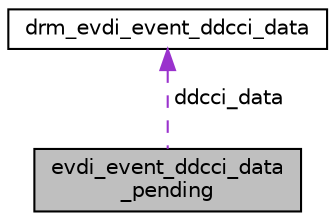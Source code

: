 digraph "evdi_event_ddcci_data_pending"
{
 // LATEX_PDF_SIZE
  edge [fontname="Helvetica",fontsize="10",labelfontname="Helvetica",labelfontsize="10"];
  node [fontname="Helvetica",fontsize="10",shape=record];
  Node1 [label="evdi_event_ddcci_data\l_pending",height=0.2,width=0.4,color="black", fillcolor="grey75", style="filled", fontcolor="black",tooltip=" "];
  Node2 -> Node1 [dir="back",color="darkorchid3",fontsize="10",style="dashed",label=" ddcci_data" ,fontname="Helvetica"];
  Node2 [label="drm_evdi_event_ddcci_data",height=0.2,width=0.4,color="black", fillcolor="white", style="filled",URL="$structdrm__evdi__event__ddcci__data.html",tooltip=" "];
}
